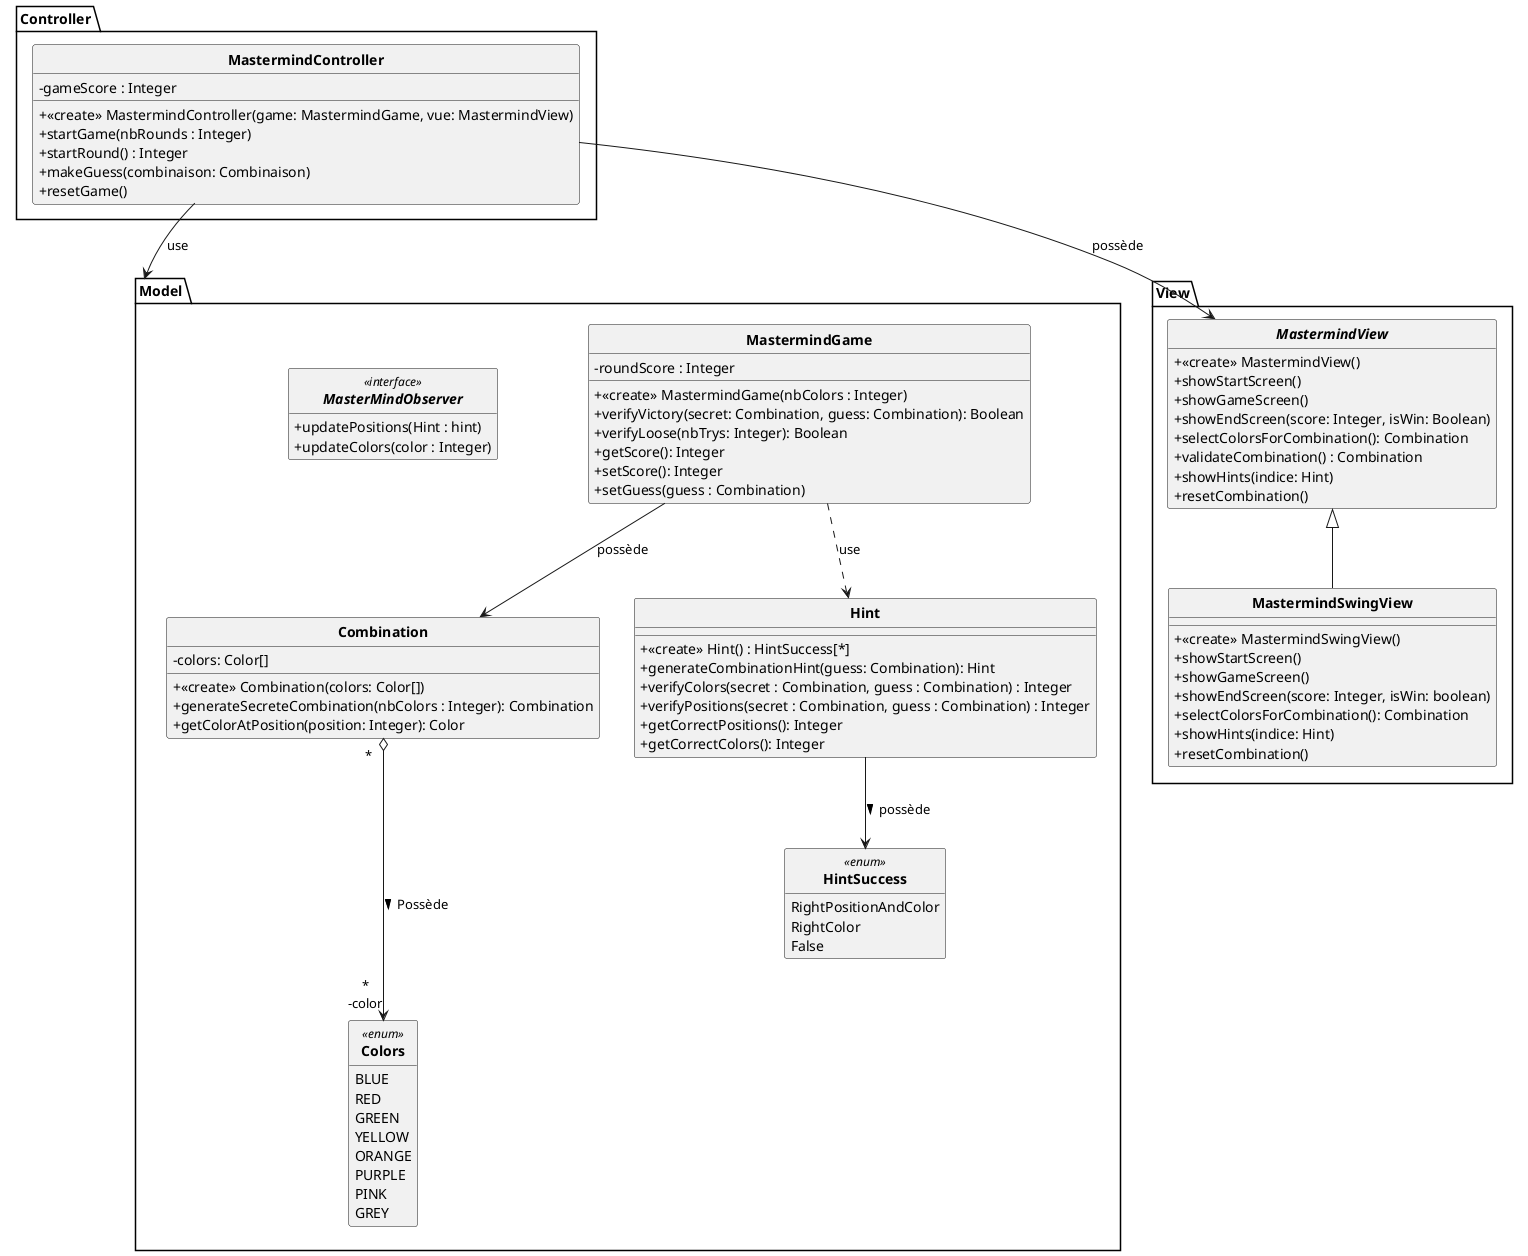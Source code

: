 @startuml

skinparam style strictuml
skinparam classAttributeIconSize 0
skinparam classFontStyle Bold
hide enum methods
hide interface attributes

package Model {

    class MastermindGame {
        - roundScore : Integer
        + <<create>> MastermindGame(nbColors : Integer)
        + verifyVictory(secret: Combination, guess: Combination): Boolean
        + verifyLoose(nbTrys: Integer): Boolean
        + getScore(): Integer
        + setScore(): Integer
        + setGuess(guess : Combination)
    }

    class Combination {
        - colors: Color[]
        + <<create>> Combination(colors: Color[])
        + generateSecreteCombination(nbColors : Integer): Combination
        + getColorAtPosition(position: Integer): Color
    }

    class Hint {
        + <<create>> Hint() : HintSuccess[*]
        + generateCombinationHint(guess: Combination): Hint
        + verifyColors(secret : Combination, guess : Combination) : Integer
        + verifyPositions(secret : Combination, guess : Combination) : Integer
        + getCorrectPositions(): Integer
        + getCorrectColors(): Integer
    }

    enum Colors <<enum>>{
        BLUE
        RED
        GREEN
        YELLOW
        ORANGE
        PURPLE
        PINK
        GREY
    }

    interface MasterMindObserver <<interface>>{
        + updatePositions(Hint : hint)
        + updateColors(color : Integer)
    }

    enum HintSuccess <<enum>>{
        RightPositionAndColor
        RightColor
        False
    }

}


package View {

    interface MastermindView {
        + <<create>> MastermindView()
        + showStartScreen()
        + showGameScreen()
        + showEndScreen(score: Integer, isWin: Boolean)
        + selectColorsForCombination(): Combination
        + validateCombination() : Combination
        + showHints(indice: Hint)
        + resetCombination()
    }

    class MastermindSwingView extends MastermindView{
        + <<create>> MastermindSwingView()
        + showStartScreen()
        + showGameScreen()
        + showEndScreen(score: Integer, isWin: boolean)
        + selectColorsForCombination(): Combination
        + showHints(indice: Hint)
        + resetCombination()
    }

}

package Controller {

    class MastermindController {
        - gameScore : Integer
        + <<create>> MastermindController(game: MastermindGame, vue: MastermindView)
        + startGame(nbRounds : Integer)
        + startRound() : Integer
        + makeGuess(combinaison: Combinaison)
        + resetGame()
    }

}

MastermindGame ..> Hint : use
MastermindGame --> Combination : possède
MastermindController -->  Model : use
MastermindController --> MastermindView : possède
Combination " *   " o---> "*\n-color" Colors : Possède >
Hint --> HintSuccess : possède >
@enduml
